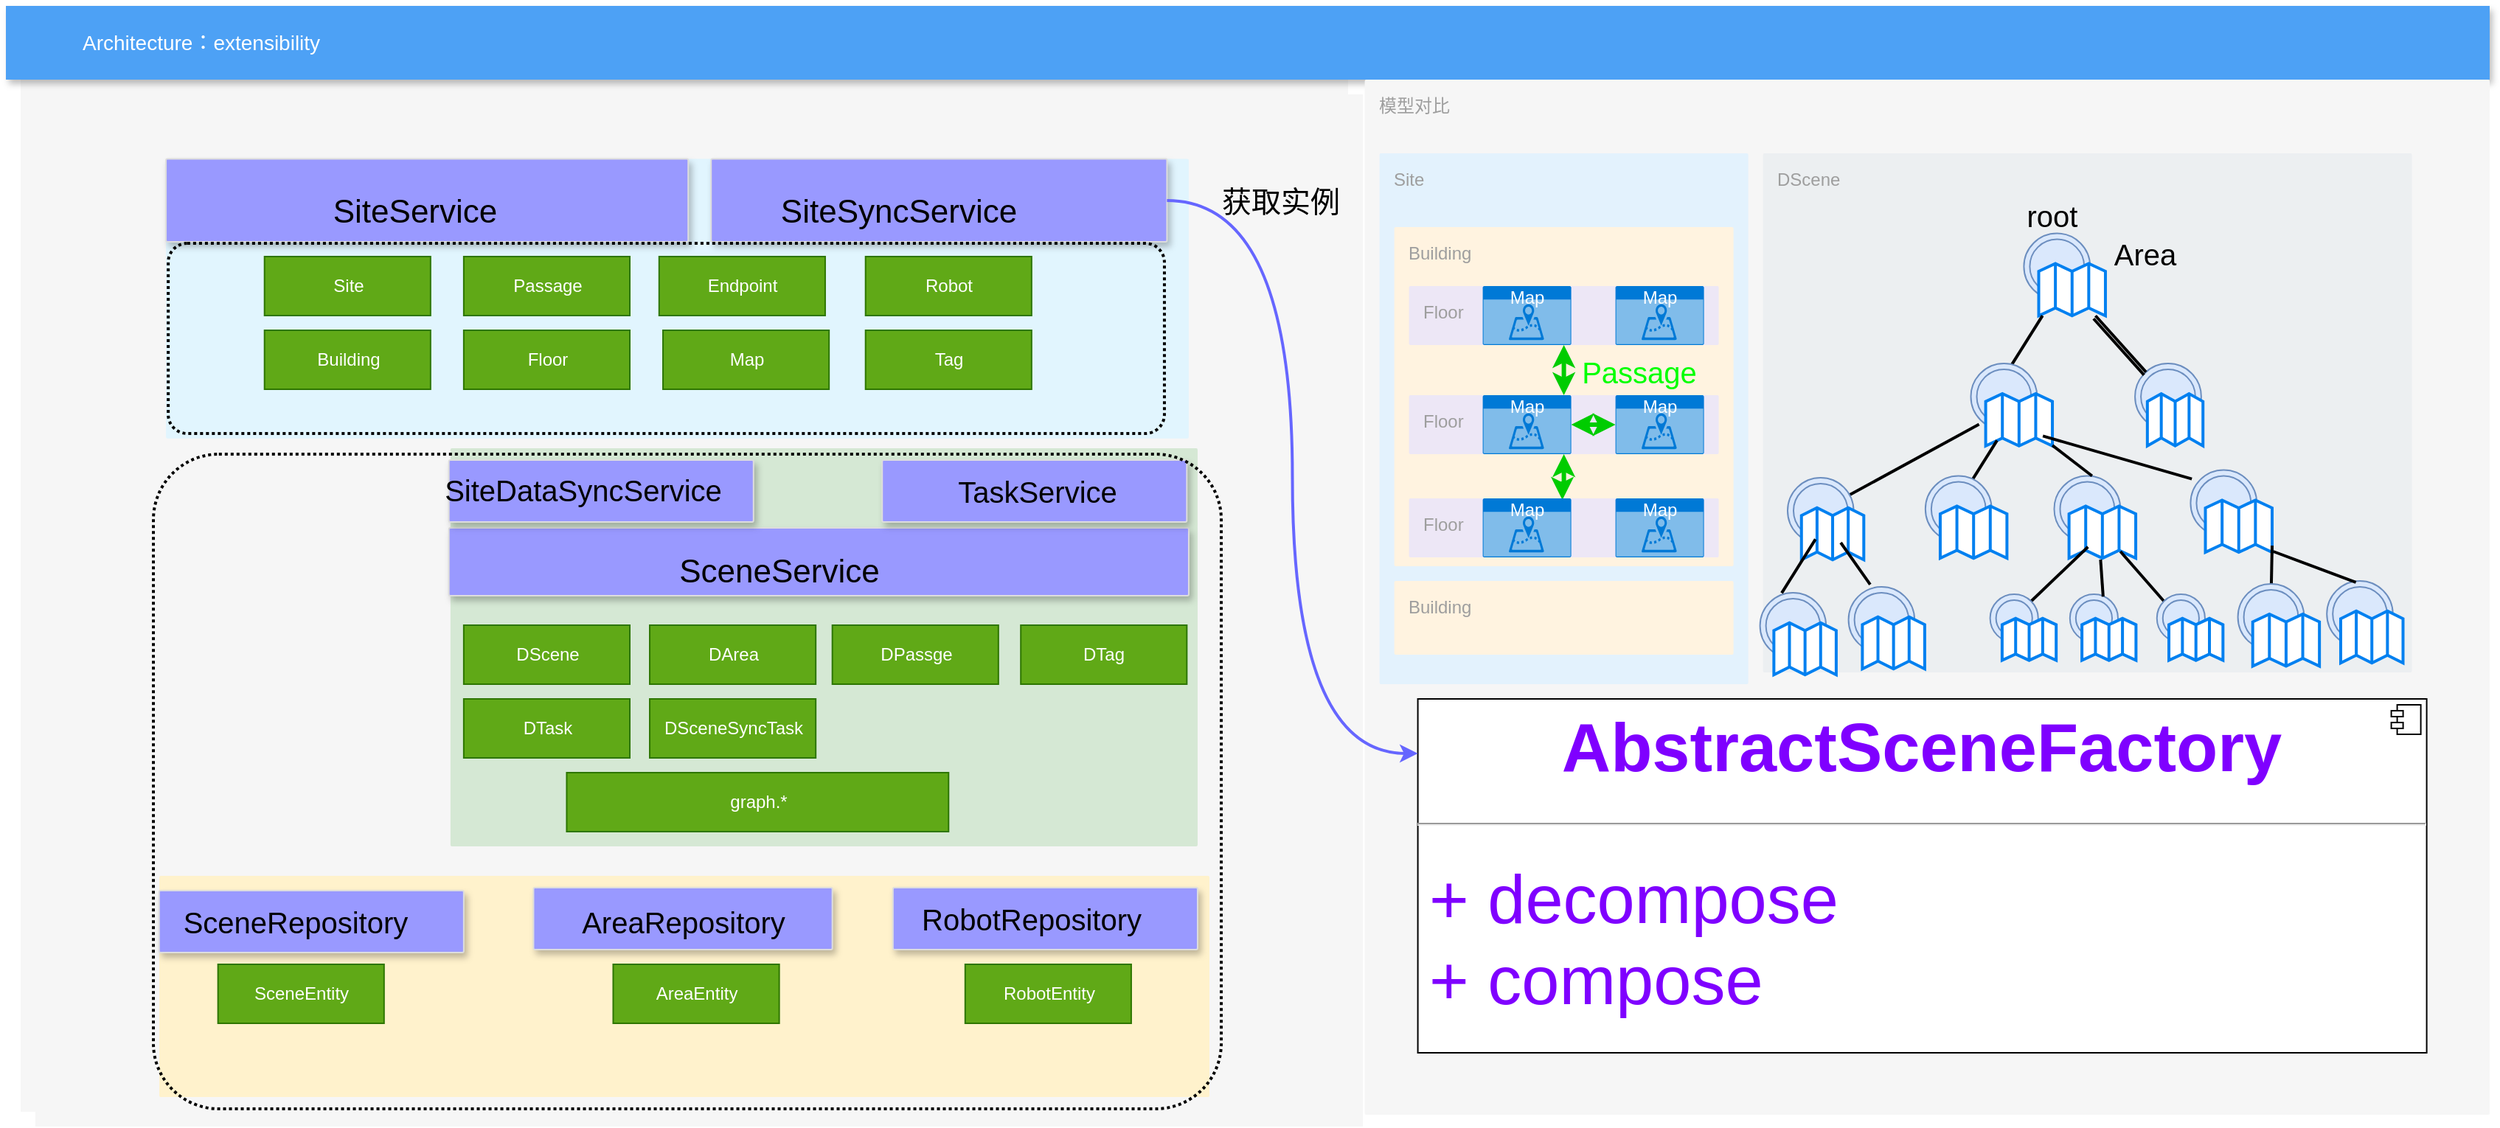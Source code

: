 <mxfile version="17.4.6" type="github">
  <diagram id="f106602c-feb2-e66a-4537-3a34d633f6aa" name="Page-1">
    <mxGraphModel dx="2060" dy="1194" grid="1" gridSize="4" guides="1" tooltips="1" connect="1" arrows="1" fold="1" page="1" pageScale="1" pageWidth="1169" pageHeight="827" background="none" math="0" shadow="0">
      <root>
        <mxCell id="0" />
        <mxCell id="1" parent="0" />
        <mxCell id="14" value="" style="fillColor=#F6F6F6;strokeColor=none;shadow=0;gradientColor=none;fontSize=14;align=left;spacing=10;fontColor=#717171;9E9E9E;verticalAlign=top;spacingTop=-4;fontStyle=0;spacingLeft=40;html=1;" parent="1" vertex="1">
          <mxGeometry x="150" y="90" width="900" height="700" as="geometry" />
        </mxCell>
        <mxCell id="580" value="" style="rounded=1;absoluteArcSize=1;arcSize=2;html=1;strokeColor=none;gradientColor=none;shadow=0;dashed=0;strokeColor=none;fontSize=12;fontColor=#9E9E9E;align=left;verticalAlign=top;spacing=10;spacingTop=-4;fillColor=#E1F5FE;" parent="14" vertex="1">
          <mxGeometry x="88.525" y="43.75" width="693.443" height="189.583" as="geometry" />
        </mxCell>
        <mxCell id="572" value="" style="strokeColor=#dddddd;fillColor=#9999FF;shadow=1;strokeWidth=1;rounded=1;absoluteArcSize=1;arcSize=2;fontSize=10;fontColor=#9E9E9E;align=center;html=1;" parent="14" vertex="1">
          <mxGeometry x="88.525" y="43.75" width="354.098" height="56.25" as="geometry" />
        </mxCell>
        <mxCell id="MLptsEWVuVLRwVdw8l3M-589" value="" style="rounded=1;absoluteArcSize=1;arcSize=2;html=1;strokeColor=#82b366;shadow=0;dashed=0;strokeColor=none;fontSize=12;align=left;verticalAlign=top;spacing=10;spacingTop=-4;fillColor=#d5e8d4;" vertex="1" parent="14">
          <mxGeometry x="281.426" y="240" width="506.567" height="270" as="geometry" />
        </mxCell>
        <mxCell id="MLptsEWVuVLRwVdw8l3M-590" value="" style="rounded=1;absoluteArcSize=1;arcSize=2;html=1;strokeColor=#d6b656;shadow=0;dashed=0;strokeColor=none;fontSize=12;align=left;verticalAlign=top;spacing=10;spacingTop=-4;fillColor=#fff2cc;" vertex="1" parent="14">
          <mxGeometry x="47.381" y="530" width="760.784" height="150" as="geometry" />
        </mxCell>
        <mxCell id="MLptsEWVuVLRwVdw8l3M-591" value="" style="strokeColor=#dddddd;fillColor=#9999FF;shadow=1;strokeWidth=1;rounded=1;absoluteArcSize=1;arcSize=2;fontSize=10;fontColor=#9E9E9E;align=center;html=1;" vertex="1" parent="14">
          <mxGeometry x="458.115" y="43.75" width="309.098" height="56.25" as="geometry" />
        </mxCell>
        <mxCell id="MLptsEWVuVLRwVdw8l3M-593" value="" style="strokeColor=#dddddd;fillColor=#9999FF;shadow=1;strokeWidth=1;rounded=1;absoluteArcSize=1;arcSize=2;fontSize=10;fontColor=#9E9E9E;align=center;html=1;" vertex="1" parent="14">
          <mxGeometry x="280.328" y="294" width="501.639" height="46" as="geometry" />
        </mxCell>
        <mxCell id="MLptsEWVuVLRwVdw8l3M-594" value="" style="strokeColor=#dddddd;fillColor=#9999FF;shadow=1;strokeWidth=1;rounded=1;absoluteArcSize=1;arcSize=2;fontSize=10;fontColor=#9E9E9E;align=center;html=1;" vertex="1" parent="14">
          <mxGeometry x="280.328" y="248" width="206.557" height="42" as="geometry" />
        </mxCell>
        <mxCell id="MLptsEWVuVLRwVdw8l3M-595" value="" style="rounded=1;arcSize=10;dashed=1;fillColor=none;gradientColor=none;dashPattern=1 1;strokeWidth=2;" vertex="1" parent="14">
          <mxGeometry x="90.056" y="101" width="675.422" height="129" as="geometry" />
        </mxCell>
        <mxCell id="MLptsEWVuVLRwVdw8l3M-596" value="Site" style="html=1;dashed=0;whitespace=wrap;fillColor=#60a917;fontColor=#ffffff;strokeColor=#2D7600;" vertex="1" parent="14">
          <mxGeometry x="155.347" y="110" width="112.57" height="40" as="geometry" />
        </mxCell>
        <mxCell id="MLptsEWVuVLRwVdw8l3M-597" value="Building" style="html=1;dashed=0;whitespace=wrap;fillColor=#60a917;fontColor=#ffffff;strokeColor=#2D7600;" vertex="1" parent="14">
          <mxGeometry x="155.347" y="160" width="112.57" height="40" as="geometry" />
        </mxCell>
        <mxCell id="MLptsEWVuVLRwVdw8l3M-598" value="" style="strokeColor=#dddddd;fillColor=#9999FF;shadow=1;strokeWidth=1;rounded=1;absoluteArcSize=1;arcSize=2;fontSize=10;fontColor=#9E9E9E;align=center;html=1;" vertex="1" parent="14">
          <mxGeometry x="83.87" y="540" width="206.557" height="42" as="geometry" />
        </mxCell>
        <mxCell id="MLptsEWVuVLRwVdw8l3M-599" value="Passage" style="html=1;dashed=0;whitespace=wrap;fillColor=#60a917;fontColor=#ffffff;strokeColor=#2D7600;" vertex="1" parent="14">
          <mxGeometry x="290.432" y="110" width="112.57" height="40" as="geometry" />
        </mxCell>
        <mxCell id="MLptsEWVuVLRwVdw8l3M-600" value="Floor" style="html=1;dashed=0;whitespace=wrap;fillColor=#60a917;fontColor=#ffffff;strokeColor=#2D7600;" vertex="1" parent="14">
          <mxGeometry x="290.432" y="160" width="112.57" height="40" as="geometry" />
        </mxCell>
        <mxCell id="MLptsEWVuVLRwVdw8l3M-601" value="Tag" style="html=1;dashed=0;whitespace=wrap;fillColor=#60a917;fontColor=#ffffff;strokeColor=#2D7600;" vertex="1" parent="14">
          <mxGeometry x="562.852" y="160" width="112.57" height="40" as="geometry" />
        </mxCell>
        <mxCell id="MLptsEWVuVLRwVdw8l3M-602" value="Endpoint" style="html=1;dashed=0;whitespace=wrap;fillColor=#60a917;fontColor=#ffffff;strokeColor=#2D7600;" vertex="1" parent="14">
          <mxGeometry x="422.893" y="110" width="112.57" height="40" as="geometry" />
        </mxCell>
        <mxCell id="MLptsEWVuVLRwVdw8l3M-603" value="Map" style="html=1;dashed=0;whitespace=wrap;fillColor=#60a917;fontColor=#ffffff;strokeColor=#2D7600;" vertex="1" parent="14">
          <mxGeometry x="425.516" y="160" width="112.57" height="40" as="geometry" />
        </mxCell>
        <mxCell id="MLptsEWVuVLRwVdw8l3M-604" value="DScene" style="html=1;dashed=0;whitespace=wrap;fillColor=#60a917;fontColor=#ffffff;strokeColor=#2D7600;" vertex="1" parent="14">
          <mxGeometry x="290.432" y="360" width="112.57" height="40" as="geometry" />
        </mxCell>
        <mxCell id="MLptsEWVuVLRwVdw8l3M-605" value="DArea" style="html=1;dashed=0;whitespace=wrap;fillColor=#60a917;fontColor=#ffffff;strokeColor=#2D7600;" vertex="1" parent="14">
          <mxGeometry x="416.51" y="360" width="112.57" height="40" as="geometry" />
        </mxCell>
        <mxCell id="MLptsEWVuVLRwVdw8l3M-606" value="DTag" style="html=1;dashed=0;whitespace=wrap;fillColor=#60a917;fontColor=#ffffff;strokeColor=#2D7600;" vertex="1" parent="14">
          <mxGeometry x="668.105" y="360" width="112.57" height="40" as="geometry" />
        </mxCell>
        <mxCell id="MLptsEWVuVLRwVdw8l3M-607" value="&lt;span style=&quot;font-size: 22px&quot;&gt;SiteService&lt;/span&gt;" style="text;html=1;resizable=0;autosize=1;align=center;verticalAlign=middle;points=[];fillColor=none;strokeColor=none;rounded=0;" vertex="1" parent="14">
          <mxGeometry x="192.405" y="70" width="130" height="20" as="geometry" />
        </mxCell>
        <mxCell id="MLptsEWVuVLRwVdw8l3M-608" value="SiteSyncService" style="text;html=1;resizable=0;autosize=1;align=center;verticalAlign=middle;points=[];fillColor=none;strokeColor=none;rounded=0;fontSize=22;" vertex="1" parent="14">
          <mxGeometry x="495.31" y="65" width="180" height="30" as="geometry" />
        </mxCell>
        <mxCell id="MLptsEWVuVLRwVdw8l3M-609" value="SceneService" style="text;html=1;resizable=0;autosize=1;align=center;verticalAlign=middle;points=[];fillColor=none;strokeColor=none;rounded=0;fontSize=22;" vertex="1" parent="14">
          <mxGeometry x="428.522" y="309" width="150" height="30" as="geometry" />
        </mxCell>
        <mxCell id="MLptsEWVuVLRwVdw8l3M-610" value="&lt;font style=&quot;font-size: 20px&quot;&gt;SiteDataSyncService&lt;/font&gt;" style="text;html=1;resizable=0;autosize=1;align=center;verticalAlign=middle;points=[];fillColor=none;strokeColor=none;rounded=0;fontSize=22;" vertex="1" parent="14">
          <mxGeometry x="271.036" y="254" width="200" height="30" as="geometry" />
        </mxCell>
        <mxCell id="MLptsEWVuVLRwVdw8l3M-611" value="" style="strokeColor=#dddddd;fillColor=#9999FF;shadow=1;strokeWidth=1;rounded=1;absoluteArcSize=1;arcSize=2;fontSize=10;fontColor=#9E9E9E;align=center;html=1;" vertex="1" parent="14">
          <mxGeometry x="574.114" y="248" width="206.557" height="42" as="geometry" />
        </mxCell>
        <mxCell id="MLptsEWVuVLRwVdw8l3M-612" value="TaskService" style="text;html=1;resizable=0;autosize=1;align=center;verticalAlign=middle;points=[];fillColor=none;strokeColor=none;rounded=0;fontSize=20;" vertex="1" parent="14">
          <mxGeometry x="619.137" y="254" width="120" height="30" as="geometry" />
        </mxCell>
        <mxCell id="MLptsEWVuVLRwVdw8l3M-613" value="Robot" style="html=1;dashed=0;whitespace=wrap;fillColor=#60a917;fontColor=#ffffff;strokeColor=#2D7600;" vertex="1" parent="14">
          <mxGeometry x="562.852" y="110" width="112.57" height="40" as="geometry" />
        </mxCell>
        <mxCell id="MLptsEWVuVLRwVdw8l3M-614" value="DPassge" style="html=1;dashed=0;whitespace=wrap;fillColor=#60a917;fontColor=#ffffff;strokeColor=#2D7600;" vertex="1" parent="14">
          <mxGeometry x="540.338" y="360" width="112.57" height="40" as="geometry" />
        </mxCell>
        <mxCell id="MLptsEWVuVLRwVdw8l3M-615" value="DTask" style="html=1;dashed=0;whitespace=wrap;fillColor=#60a917;fontColor=#ffffff;strokeColor=#2D7600;" vertex="1" parent="14">
          <mxGeometry x="290.432" y="410" width="112.57" height="40" as="geometry" />
        </mxCell>
        <mxCell id="MLptsEWVuVLRwVdw8l3M-616" value="DSceneSyncTask" style="html=1;dashed=0;whitespace=wrap;fillColor=#60a917;fontColor=#ffffff;strokeColor=#2D7600;" vertex="1" parent="14">
          <mxGeometry x="416.51" y="410" width="112.57" height="40" as="geometry" />
        </mxCell>
        <mxCell id="MLptsEWVuVLRwVdw8l3M-617" value="graph.*" style="html=1;dashed=0;whitespace=wrap;fillColor=#60a917;fontColor=#ffffff;strokeColor=#2D7600;" vertex="1" parent="14">
          <mxGeometry x="360.225" y="460" width="258.912" height="40" as="geometry" />
        </mxCell>
        <mxCell id="MLptsEWVuVLRwVdw8l3M-619" value="SceneRepository" style="text;html=1;resizable=0;autosize=1;align=center;verticalAlign=middle;points=[];fillColor=none;strokeColor=none;rounded=0;fontSize=20;" vertex="1" parent="14">
          <mxGeometry x="91.463" y="546" width="170" height="30" as="geometry" />
        </mxCell>
        <mxCell id="MLptsEWVuVLRwVdw8l3M-620" value="SceneEntity" style="html=1;dashed=0;whitespace=wrap;fillColor=#60a917;fontColor=#ffffff;strokeColor=#2D7600;" vertex="1" parent="14">
          <mxGeometry x="123.827" y="590" width="112.57" height="40" as="geometry" />
        </mxCell>
        <mxCell id="MLptsEWVuVLRwVdw8l3M-621" value="" style="strokeColor=#dddddd;fillColor=#9999FF;shadow=1;strokeWidth=1;rounded=1;absoluteArcSize=1;arcSize=2;fontSize=10;fontColor=#9E9E9E;align=center;html=1;" vertex="1" parent="14">
          <mxGeometry x="337.711" y="538" width="202.627" height="42" as="geometry" />
        </mxCell>
        <mxCell id="MLptsEWVuVLRwVdw8l3M-622" value="AreaRepository" style="text;html=1;resizable=0;autosize=1;align=center;verticalAlign=middle;points=[];fillColor=none;strokeColor=none;rounded=0;fontSize=20;" vertex="1" parent="14">
          <mxGeometry x="363.602" y="546" width="150" height="30" as="geometry" />
        </mxCell>
        <mxCell id="MLptsEWVuVLRwVdw8l3M-623" value="AreaEntity" style="html=1;dashed=0;whitespace=wrap;fillColor=#60a917;fontColor=#ffffff;strokeColor=#2D7600;" vertex="1" parent="14">
          <mxGeometry x="391.745" y="590" width="112.57" height="40" as="geometry" />
        </mxCell>
        <mxCell id="MLptsEWVuVLRwVdw8l3M-624" value="" style="strokeColor=#dddddd;fillColor=#9999FF;shadow=1;strokeWidth=1;rounded=1;absoluteArcSize=1;arcSize=2;fontSize=10;fontColor=#9E9E9E;align=center;html=1;" vertex="1" parent="14">
          <mxGeometry x="581.431" y="538" width="206.557" height="42" as="geometry" />
        </mxCell>
        <mxCell id="MLptsEWVuVLRwVdw8l3M-625" value="RobotRepository" style="text;html=1;resizable=0;autosize=1;align=center;verticalAlign=middle;points=[];fillColor=none;strokeColor=none;rounded=0;fontSize=20;" vertex="1" parent="14">
          <mxGeometry x="594.653" y="544" width="160" height="30" as="geometry" />
        </mxCell>
        <mxCell id="MLptsEWVuVLRwVdw8l3M-626" value="RobotEntity" style="html=1;dashed=0;whitespace=wrap;fillColor=#60a917;fontColor=#ffffff;strokeColor=#2D7600;" vertex="1" parent="14">
          <mxGeometry x="630.394" y="590" width="112.57" height="40" as="geometry" />
        </mxCell>
        <mxCell id="2" value="Architecture：extensibility" style="fillColor=#4DA1F5;strokeColor=none;shadow=1;gradientColor=none;fontSize=14;align=left;spacingLeft=50;fontColor=#ffffff;html=1;" parent="1" vertex="1">
          <mxGeometry x="140" y="40" width="1684" height="50" as="geometry" />
        </mxCell>
        <mxCell id="MLptsEWVuVLRwVdw8l3M-627" value="" style="fillColor=#F6F6F6;strokeColor=none;shadow=0;gradientColor=none;fontSize=14;align=left;spacing=10;fontColor=#717171;9E9E9E;verticalAlign=top;spacingTop=-4;fontStyle=0;spacingLeft=40;html=1;" vertex="1" parent="1">
          <mxGeometry x="160" y="100" width="900" height="700" as="geometry" />
        </mxCell>
        <mxCell id="MLptsEWVuVLRwVdw8l3M-628" value="" style="rounded=1;absoluteArcSize=1;arcSize=2;html=1;strokeColor=none;gradientColor=none;shadow=0;dashed=0;strokeColor=none;fontSize=12;fontColor=#9E9E9E;align=left;verticalAlign=top;spacing=10;spacingTop=-4;fillColor=#E1F5FE;" vertex="1" parent="MLptsEWVuVLRwVdw8l3M-627">
          <mxGeometry x="88.525" y="43.75" width="693.443" height="189.583" as="geometry" />
        </mxCell>
        <mxCell id="MLptsEWVuVLRwVdw8l3M-629" value="" style="strokeColor=#dddddd;fillColor=#9999FF;shadow=1;strokeWidth=1;rounded=1;absoluteArcSize=1;arcSize=2;fontSize=10;fontColor=#9E9E9E;align=center;html=1;" vertex="1" parent="MLptsEWVuVLRwVdw8l3M-627">
          <mxGeometry x="88.525" y="43.75" width="354.098" height="56.25" as="geometry" />
        </mxCell>
        <mxCell id="MLptsEWVuVLRwVdw8l3M-630" value="" style="rounded=1;absoluteArcSize=1;arcSize=2;html=1;strokeColor=#82b366;shadow=0;dashed=0;strokeColor=none;fontSize=12;align=left;verticalAlign=top;spacing=10;spacingTop=-4;fillColor=#d5e8d4;" vertex="1" parent="MLptsEWVuVLRwVdw8l3M-627">
          <mxGeometry x="281.426" y="240" width="506.567" height="270" as="geometry" />
        </mxCell>
        <mxCell id="MLptsEWVuVLRwVdw8l3M-631" value="" style="rounded=1;absoluteArcSize=1;arcSize=2;html=1;strokeColor=#d6b656;shadow=0;dashed=0;strokeColor=none;fontSize=12;align=left;verticalAlign=top;spacing=10;spacingTop=-4;fillColor=#fff2cc;" vertex="1" parent="MLptsEWVuVLRwVdw8l3M-627">
          <mxGeometry x="84" y="530" width="712" height="150" as="geometry" />
        </mxCell>
        <mxCell id="MLptsEWVuVLRwVdw8l3M-632" value="" style="strokeColor=#dddddd;fillColor=#9999FF;shadow=1;strokeWidth=1;rounded=1;absoluteArcSize=1;arcSize=2;fontSize=10;fontColor=#9E9E9E;align=center;html=1;" vertex="1" parent="MLptsEWVuVLRwVdw8l3M-627">
          <mxGeometry x="458.115" y="43.75" width="309.098" height="56.25" as="geometry" />
        </mxCell>
        <mxCell id="MLptsEWVuVLRwVdw8l3M-633" value="" style="strokeColor=#dddddd;fillColor=#9999FF;shadow=1;strokeWidth=1;rounded=1;absoluteArcSize=1;arcSize=2;fontSize=10;fontColor=#9E9E9E;align=center;html=1;" vertex="1" parent="MLptsEWVuVLRwVdw8l3M-627">
          <mxGeometry x="280.328" y="294" width="501.639" height="46" as="geometry" />
        </mxCell>
        <mxCell id="MLptsEWVuVLRwVdw8l3M-634" value="" style="strokeColor=#dddddd;fillColor=#9999FF;shadow=1;strokeWidth=1;rounded=1;absoluteArcSize=1;arcSize=2;fontSize=10;fontColor=#9E9E9E;align=center;html=1;" vertex="1" parent="MLptsEWVuVLRwVdw8l3M-627">
          <mxGeometry x="280.328" y="248" width="206.557" height="42" as="geometry" />
        </mxCell>
        <mxCell id="MLptsEWVuVLRwVdw8l3M-635" value="" style="rounded=1;arcSize=10;dashed=1;fillColor=none;gradientColor=none;dashPattern=1 1;strokeWidth=2;" vertex="1" parent="MLptsEWVuVLRwVdw8l3M-627">
          <mxGeometry x="90.056" y="101" width="675.422" height="129" as="geometry" />
        </mxCell>
        <mxCell id="MLptsEWVuVLRwVdw8l3M-636" value="Site" style="html=1;dashed=0;whitespace=wrap;fillColor=#60a917;fontColor=#ffffff;strokeColor=#2D7600;" vertex="1" parent="MLptsEWVuVLRwVdw8l3M-627">
          <mxGeometry x="155.347" y="110" width="112.57" height="40" as="geometry" />
        </mxCell>
        <mxCell id="MLptsEWVuVLRwVdw8l3M-637" value="Building" style="html=1;dashed=0;whitespace=wrap;fillColor=#60a917;fontColor=#ffffff;strokeColor=#2D7600;" vertex="1" parent="MLptsEWVuVLRwVdw8l3M-627">
          <mxGeometry x="155.347" y="160" width="112.57" height="40" as="geometry" />
        </mxCell>
        <mxCell id="MLptsEWVuVLRwVdw8l3M-638" value="" style="strokeColor=#dddddd;fillColor=#9999FF;shadow=1;strokeWidth=1;rounded=1;absoluteArcSize=1;arcSize=2;fontSize=10;fontColor=#9E9E9E;align=center;html=1;" vertex="1" parent="MLptsEWVuVLRwVdw8l3M-627">
          <mxGeometry x="83.87" y="540" width="206.557" height="42" as="geometry" />
        </mxCell>
        <mxCell id="MLptsEWVuVLRwVdw8l3M-639" value="Passage" style="html=1;dashed=0;whitespace=wrap;fillColor=#60a917;fontColor=#ffffff;strokeColor=#2D7600;" vertex="1" parent="MLptsEWVuVLRwVdw8l3M-627">
          <mxGeometry x="290.432" y="110" width="112.57" height="40" as="geometry" />
        </mxCell>
        <mxCell id="MLptsEWVuVLRwVdw8l3M-640" value="Floor" style="html=1;dashed=0;whitespace=wrap;fillColor=#60a917;fontColor=#ffffff;strokeColor=#2D7600;" vertex="1" parent="MLptsEWVuVLRwVdw8l3M-627">
          <mxGeometry x="290.432" y="160" width="112.57" height="40" as="geometry" />
        </mxCell>
        <mxCell id="MLptsEWVuVLRwVdw8l3M-641" value="Tag" style="html=1;dashed=0;whitespace=wrap;fillColor=#60a917;fontColor=#ffffff;strokeColor=#2D7600;" vertex="1" parent="MLptsEWVuVLRwVdw8l3M-627">
          <mxGeometry x="562.852" y="160" width="112.57" height="40" as="geometry" />
        </mxCell>
        <mxCell id="MLptsEWVuVLRwVdw8l3M-642" value="Endpoint" style="html=1;dashed=0;whitespace=wrap;fillColor=#60a917;fontColor=#ffffff;strokeColor=#2D7600;" vertex="1" parent="MLptsEWVuVLRwVdw8l3M-627">
          <mxGeometry x="422.893" y="110" width="112.57" height="40" as="geometry" />
        </mxCell>
        <mxCell id="MLptsEWVuVLRwVdw8l3M-643" value="Map" style="html=1;dashed=0;whitespace=wrap;fillColor=#60a917;fontColor=#ffffff;strokeColor=#2D7600;" vertex="1" parent="MLptsEWVuVLRwVdw8l3M-627">
          <mxGeometry x="425.516" y="160" width="112.57" height="40" as="geometry" />
        </mxCell>
        <mxCell id="MLptsEWVuVLRwVdw8l3M-644" value="DScene" style="html=1;dashed=0;whitespace=wrap;fillColor=#60a917;fontColor=#ffffff;strokeColor=#2D7600;" vertex="1" parent="MLptsEWVuVLRwVdw8l3M-627">
          <mxGeometry x="290.432" y="360" width="112.57" height="40" as="geometry" />
        </mxCell>
        <mxCell id="MLptsEWVuVLRwVdw8l3M-645" value="DArea" style="html=1;dashed=0;whitespace=wrap;fillColor=#60a917;fontColor=#ffffff;strokeColor=#2D7600;" vertex="1" parent="MLptsEWVuVLRwVdw8l3M-627">
          <mxGeometry x="416.51" y="360" width="112.57" height="40" as="geometry" />
        </mxCell>
        <mxCell id="MLptsEWVuVLRwVdw8l3M-646" value="DTag" style="html=1;dashed=0;whitespace=wrap;fillColor=#60a917;fontColor=#ffffff;strokeColor=#2D7600;" vertex="1" parent="MLptsEWVuVLRwVdw8l3M-627">
          <mxGeometry x="668.105" y="360" width="112.57" height="40" as="geometry" />
        </mxCell>
        <mxCell id="MLptsEWVuVLRwVdw8l3M-647" value="&lt;span style=&quot;font-size: 22px&quot;&gt;SiteService&lt;/span&gt;" style="text;html=1;resizable=0;autosize=1;align=center;verticalAlign=middle;points=[];fillColor=none;strokeColor=none;rounded=0;" vertex="1" parent="MLptsEWVuVLRwVdw8l3M-627">
          <mxGeometry x="192.405" y="70" width="130" height="20" as="geometry" />
        </mxCell>
        <mxCell id="MLptsEWVuVLRwVdw8l3M-648" value="SiteSyncService" style="text;html=1;resizable=0;autosize=1;align=center;verticalAlign=middle;points=[];fillColor=none;strokeColor=none;rounded=0;fontSize=22;" vertex="1" parent="MLptsEWVuVLRwVdw8l3M-627">
          <mxGeometry x="495.31" y="65" width="180" height="30" as="geometry" />
        </mxCell>
        <mxCell id="MLptsEWVuVLRwVdw8l3M-649" value="SceneService" style="text;html=1;resizable=0;autosize=1;align=center;verticalAlign=middle;points=[];fillColor=none;strokeColor=none;rounded=0;fontSize=22;" vertex="1" parent="MLptsEWVuVLRwVdw8l3M-627">
          <mxGeometry x="428.522" y="309" width="150" height="30" as="geometry" />
        </mxCell>
        <mxCell id="MLptsEWVuVLRwVdw8l3M-650" value="&lt;font style=&quot;font-size: 20px&quot;&gt;SiteDataSyncService&lt;/font&gt;" style="text;html=1;resizable=0;autosize=1;align=center;verticalAlign=middle;points=[];fillColor=none;strokeColor=none;rounded=0;fontSize=22;" vertex="1" parent="MLptsEWVuVLRwVdw8l3M-627">
          <mxGeometry x="271.036" y="254" width="200" height="30" as="geometry" />
        </mxCell>
        <mxCell id="MLptsEWVuVLRwVdw8l3M-651" value="" style="strokeColor=#dddddd;fillColor=#9999FF;shadow=1;strokeWidth=1;rounded=1;absoluteArcSize=1;arcSize=2;fontSize=10;fontColor=#9E9E9E;align=center;html=1;" vertex="1" parent="MLptsEWVuVLRwVdw8l3M-627">
          <mxGeometry x="574.114" y="248" width="206.557" height="42" as="geometry" />
        </mxCell>
        <mxCell id="MLptsEWVuVLRwVdw8l3M-652" value="TaskService" style="text;html=1;resizable=0;autosize=1;align=center;verticalAlign=middle;points=[];fillColor=none;strokeColor=none;rounded=0;fontSize=20;" vertex="1" parent="MLptsEWVuVLRwVdw8l3M-627">
          <mxGeometry x="619.137" y="254" width="120" height="30" as="geometry" />
        </mxCell>
        <mxCell id="MLptsEWVuVLRwVdw8l3M-653" value="Robot" style="html=1;dashed=0;whitespace=wrap;fillColor=#60a917;fontColor=#ffffff;strokeColor=#2D7600;" vertex="1" parent="MLptsEWVuVLRwVdw8l3M-627">
          <mxGeometry x="562.852" y="110" width="112.57" height="40" as="geometry" />
        </mxCell>
        <mxCell id="MLptsEWVuVLRwVdw8l3M-654" value="DPassge" style="html=1;dashed=0;whitespace=wrap;fillColor=#60a917;fontColor=#ffffff;strokeColor=#2D7600;" vertex="1" parent="MLptsEWVuVLRwVdw8l3M-627">
          <mxGeometry x="540.338" y="360" width="112.57" height="40" as="geometry" />
        </mxCell>
        <mxCell id="MLptsEWVuVLRwVdw8l3M-655" value="DTask" style="html=1;dashed=0;whitespace=wrap;fillColor=#60a917;fontColor=#ffffff;strokeColor=#2D7600;" vertex="1" parent="MLptsEWVuVLRwVdw8l3M-627">
          <mxGeometry x="290.432" y="410" width="112.57" height="40" as="geometry" />
        </mxCell>
        <mxCell id="MLptsEWVuVLRwVdw8l3M-656" value="DSceneSyncTask" style="html=1;dashed=0;whitespace=wrap;fillColor=#60a917;fontColor=#ffffff;strokeColor=#2D7600;" vertex="1" parent="MLptsEWVuVLRwVdw8l3M-627">
          <mxGeometry x="416.51" y="410" width="112.57" height="40" as="geometry" />
        </mxCell>
        <mxCell id="MLptsEWVuVLRwVdw8l3M-657" value="graph.*" style="html=1;dashed=0;whitespace=wrap;fillColor=#60a917;fontColor=#ffffff;strokeColor=#2D7600;" vertex="1" parent="MLptsEWVuVLRwVdw8l3M-627">
          <mxGeometry x="360.225" y="460" width="258.912" height="40" as="geometry" />
        </mxCell>
        <mxCell id="MLptsEWVuVLRwVdw8l3M-658" value="SceneRepository" style="text;html=1;resizable=0;autosize=1;align=center;verticalAlign=middle;points=[];fillColor=none;strokeColor=none;rounded=0;fontSize=20;" vertex="1" parent="MLptsEWVuVLRwVdw8l3M-627">
          <mxGeometry x="91.463" y="546" width="170" height="30" as="geometry" />
        </mxCell>
        <mxCell id="MLptsEWVuVLRwVdw8l3M-659" value="SceneEntity" style="html=1;dashed=0;whitespace=wrap;fillColor=#60a917;fontColor=#ffffff;strokeColor=#2D7600;" vertex="1" parent="MLptsEWVuVLRwVdw8l3M-627">
          <mxGeometry x="123.827" y="590" width="112.57" height="40" as="geometry" />
        </mxCell>
        <mxCell id="MLptsEWVuVLRwVdw8l3M-660" value="" style="strokeColor=#dddddd;fillColor=#9999FF;shadow=1;strokeWidth=1;rounded=1;absoluteArcSize=1;arcSize=2;fontSize=10;fontColor=#9E9E9E;align=center;html=1;" vertex="1" parent="MLptsEWVuVLRwVdw8l3M-627">
          <mxGeometry x="337.711" y="538" width="202.627" height="42" as="geometry" />
        </mxCell>
        <mxCell id="MLptsEWVuVLRwVdw8l3M-661" value="AreaRepository" style="text;html=1;resizable=0;autosize=1;align=center;verticalAlign=middle;points=[];fillColor=none;strokeColor=none;rounded=0;fontSize=20;" vertex="1" parent="MLptsEWVuVLRwVdw8l3M-627">
          <mxGeometry x="363.602" y="546" width="150" height="30" as="geometry" />
        </mxCell>
        <mxCell id="MLptsEWVuVLRwVdw8l3M-662" value="AreaEntity" style="html=1;dashed=0;whitespace=wrap;fillColor=#60a917;fontColor=#ffffff;strokeColor=#2D7600;" vertex="1" parent="MLptsEWVuVLRwVdw8l3M-627">
          <mxGeometry x="391.745" y="590" width="112.57" height="40" as="geometry" />
        </mxCell>
        <mxCell id="MLptsEWVuVLRwVdw8l3M-663" value="" style="strokeColor=#dddddd;fillColor=#9999FF;shadow=1;strokeWidth=1;rounded=1;absoluteArcSize=1;arcSize=2;fontSize=10;fontColor=#9E9E9E;align=center;html=1;" vertex="1" parent="MLptsEWVuVLRwVdw8l3M-627">
          <mxGeometry x="581.431" y="538" width="206.557" height="42" as="geometry" />
        </mxCell>
        <mxCell id="MLptsEWVuVLRwVdw8l3M-664" value="RobotRepository" style="text;html=1;resizable=0;autosize=1;align=center;verticalAlign=middle;points=[];fillColor=none;strokeColor=none;rounded=0;fontSize=20;" vertex="1" parent="MLptsEWVuVLRwVdw8l3M-627">
          <mxGeometry x="594.653" y="544" width="160" height="30" as="geometry" />
        </mxCell>
        <mxCell id="MLptsEWVuVLRwVdw8l3M-665" value="RobotEntity" style="html=1;dashed=0;whitespace=wrap;fillColor=#60a917;fontColor=#ffffff;strokeColor=#2D7600;" vertex="1" parent="MLptsEWVuVLRwVdw8l3M-627">
          <mxGeometry x="630.394" y="590" width="112.57" height="40" as="geometry" />
        </mxCell>
        <mxCell id="MLptsEWVuVLRwVdw8l3M-724" value="" style="rounded=1;arcSize=10;dashed=1;fillColor=none;gradientColor=none;dashPattern=1 1;strokeWidth=2;" vertex="1" parent="MLptsEWVuVLRwVdw8l3M-627">
          <mxGeometry x="80" y="244" width="724" height="444" as="geometry" />
        </mxCell>
        <mxCell id="MLptsEWVuVLRwVdw8l3M-795" value="获取实例" style="text;html=1;resizable=0;autosize=1;align=center;verticalAlign=middle;points=[];fillColor=none;strokeColor=none;rounded=0;fontSize=20;fontColor=#000000;" vertex="1" parent="MLptsEWVuVLRwVdw8l3M-627">
          <mxGeometry x="796" y="56" width="96" height="32" as="geometry" />
        </mxCell>
        <mxCell id="MLptsEWVuVLRwVdw8l3M-666" value="模型对比" style="sketch=0;points=[[0,0,0],[0.25,0,0],[0.5,0,0],[0.75,0,0],[1,0,0],[1,0.25,0],[1,0.5,0],[1,0.75,0],[1,1,0],[0.75,1,0],[0.5,1,0],[0.25,1,0],[0,1,0],[0,0.75,0],[0,0.5,0],[0,0.25,0]];rounded=1;absoluteArcSize=1;arcSize=2;html=1;strokeColor=none;gradientColor=none;shadow=0;dashed=0;fontSize=12;fontColor=#9E9E9E;align=left;verticalAlign=top;spacing=10;spacingTop=-4;fillColor=#F6F6F6;" vertex="1" parent="1">
          <mxGeometry x="1061.3" y="90" width="762.7" height="702" as="geometry" />
        </mxCell>
        <mxCell id="MLptsEWVuVLRwVdw8l3M-667" value="Site" style="sketch=0;points=[[0,0,0],[0.25,0,0],[0.5,0,0],[0.75,0,0],[1,0,0],[1,0.25,0],[1,0.5,0],[1,0.75,0],[1,1,0],[0.75,1,0],[0.5,1,0],[0.25,1,0],[0,1,0],[0,0.75,0],[0,0.5,0],[0,0.25,0]];rounded=1;absoluteArcSize=1;arcSize=2;html=1;strokeColor=none;gradientColor=none;shadow=0;dashed=0;fontSize=12;fontColor=#9E9E9E;align=left;verticalAlign=top;spacing=10;spacingTop=-4;fillColor=#E3F2FD;" vertex="1" parent="MLptsEWVuVLRwVdw8l3M-666">
          <mxGeometry width="250" height="360" relative="1" as="geometry">
            <mxPoint x="10" y="50" as="offset" />
          </mxGeometry>
        </mxCell>
        <mxCell id="MLptsEWVuVLRwVdw8l3M-668" value="Building" style="sketch=0;points=[[0,0,0],[0.25,0,0],[0.5,0,0],[0.75,0,0],[1,0,0],[1,0.25,0],[1,0.5,0],[1,0.75,0],[1,1,0],[0.75,1,0],[0.5,1,0],[0.25,1,0],[0,1,0],[0,0.75,0],[0,0.5,0],[0,0.25,0]];rounded=1;absoluteArcSize=1;arcSize=2;html=1;strokeColor=none;gradientColor=none;shadow=0;dashed=0;fontSize=12;fontColor=#9E9E9E;align=left;verticalAlign=top;spacing=10;spacingTop=-4;fillColor=#FFF3E0;" vertex="1" parent="MLptsEWVuVLRwVdw8l3M-667">
          <mxGeometry width="230" height="230" relative="1" as="geometry">
            <mxPoint x="10" y="50" as="offset" />
          </mxGeometry>
        </mxCell>
        <mxCell id="MLptsEWVuVLRwVdw8l3M-687" value="" style="group" vertex="1" connectable="0" parent="MLptsEWVuVLRwVdw8l3M-668">
          <mxGeometry x="10" y="40" width="210" height="40" as="geometry" />
        </mxCell>
        <mxCell id="MLptsEWVuVLRwVdw8l3M-696" style="edgeStyle=orthogonalEdgeStyle;rounded=0;orthogonalLoop=1;jettySize=auto;html=1;fontSize=20;startArrow=classic;startFill=1;strokeColor=#00CC00;strokeWidth=3;" edge="1" parent="MLptsEWVuVLRwVdw8l3M-687" source="MLptsEWVuVLRwVdw8l3M-669" target="MLptsEWVuVLRwVdw8l3M-689">
          <mxGeometry relative="1" as="geometry" />
        </mxCell>
        <mxCell id="MLptsEWVuVLRwVdw8l3M-669" value="Floor" style="sketch=0;points=[[0,0,0],[0.25,0,0],[0.5,0,0],[0.75,0,0],[1,0,0],[1,0.25,0],[1,0.5,0],[1,0.75,0],[1,1,0],[0.75,1,0],[0.5,1,0],[0.25,1,0],[0,1,0],[0,0.75,0],[0,0.5,0],[0,0.25,0]];rounded=1;absoluteArcSize=1;arcSize=2;html=1;strokeColor=none;gradientColor=none;shadow=0;dashed=0;fontSize=12;fontColor=#9E9E9E;align=left;verticalAlign=top;spacing=10;spacingTop=-4;fillColor=#EDE7F6;" vertex="1" parent="MLptsEWVuVLRwVdw8l3M-687">
          <mxGeometry width="210" height="40" relative="1" as="geometry">
            <mxPoint as="offset" />
          </mxGeometry>
        </mxCell>
        <mxCell id="MLptsEWVuVLRwVdw8l3M-685" value="Map" style="html=1;strokeColor=none;fillColor=#0079D6;labelPosition=center;verticalLabelPosition=middle;verticalAlign=top;align=center;fontSize=12;outlineConnect=0;spacingTop=-6;fontColor=#FFFFFF;sketch=0;shape=mxgraph.sitemap.map;" vertex="1" parent="MLptsEWVuVLRwVdw8l3M-687">
          <mxGeometry x="50" width="60" height="40" as="geometry" />
        </mxCell>
        <mxCell id="MLptsEWVuVLRwVdw8l3M-686" value="Map" style="html=1;strokeColor=none;fillColor=#0079D6;labelPosition=center;verticalLabelPosition=middle;verticalAlign=top;align=center;fontSize=12;outlineConnect=0;spacingTop=-6;fontColor=#FFFFFF;sketch=0;shape=mxgraph.sitemap.map;" vertex="1" parent="MLptsEWVuVLRwVdw8l3M-687">
          <mxGeometry x="140" width="60" height="40" as="geometry" />
        </mxCell>
        <mxCell id="MLptsEWVuVLRwVdw8l3M-688" value="" style="group" vertex="1" connectable="0" parent="MLptsEWVuVLRwVdw8l3M-668">
          <mxGeometry x="10" y="114" width="210" height="40" as="geometry" />
        </mxCell>
        <mxCell id="MLptsEWVuVLRwVdw8l3M-689" value="Floor" style="sketch=0;points=[[0,0,0],[0.25,0,0],[0.5,0,0],[0.75,0,0],[1,0,0],[1,0.25,0],[1,0.5,0],[1,0.75,0],[1,1,0],[0.75,1,0],[0.5,1,0],[0.25,1,0],[0,1,0],[0,0.75,0],[0,0.5,0],[0,0.25,0]];rounded=1;absoluteArcSize=1;arcSize=2;html=1;strokeColor=none;gradientColor=none;shadow=0;dashed=0;fontSize=12;fontColor=#9E9E9E;align=left;verticalAlign=top;spacing=10;spacingTop=-4;fillColor=#EDE7F6;" vertex="1" parent="MLptsEWVuVLRwVdw8l3M-688">
          <mxGeometry width="210" height="40" relative="1" as="geometry">
            <mxPoint as="offset" />
          </mxGeometry>
        </mxCell>
        <mxCell id="MLptsEWVuVLRwVdw8l3M-698" style="edgeStyle=orthogonalEdgeStyle;rounded=0;orthogonalLoop=1;jettySize=auto;html=1;entryX=0.9;entryY=0.025;entryDx=0;entryDy=0;entryPerimeter=0;fontSize=20;startArrow=classic;startFill=1;strokeColor=#00CC00;strokeWidth=3;" edge="1" parent="MLptsEWVuVLRwVdw8l3M-688" source="MLptsEWVuVLRwVdw8l3M-689" target="MLptsEWVuVLRwVdw8l3M-694">
          <mxGeometry relative="1" as="geometry" />
        </mxCell>
        <mxCell id="MLptsEWVuVLRwVdw8l3M-697" style="edgeStyle=orthogonalEdgeStyle;rounded=0;orthogonalLoop=1;jettySize=auto;html=1;exitX=1;exitY=0.5;exitDx=0;exitDy=0;exitPerimeter=0;fontSize=20;startArrow=classic;startFill=1;strokeColor=#00CC00;strokeWidth=3;" edge="1" parent="MLptsEWVuVLRwVdw8l3M-688" source="MLptsEWVuVLRwVdw8l3M-690" target="MLptsEWVuVLRwVdw8l3M-691">
          <mxGeometry relative="1" as="geometry" />
        </mxCell>
        <mxCell id="MLptsEWVuVLRwVdw8l3M-690" value="Map" style="html=1;strokeColor=none;fillColor=#0079D6;labelPosition=center;verticalLabelPosition=middle;verticalAlign=top;align=center;fontSize=12;outlineConnect=0;spacingTop=-6;fontColor=#FFFFFF;sketch=0;shape=mxgraph.sitemap.map;" vertex="1" parent="MLptsEWVuVLRwVdw8l3M-688">
          <mxGeometry x="50" width="60" height="40" as="geometry" />
        </mxCell>
        <mxCell id="MLptsEWVuVLRwVdw8l3M-691" value="Map" style="html=1;strokeColor=none;fillColor=#0079D6;labelPosition=center;verticalLabelPosition=middle;verticalAlign=top;align=center;fontSize=12;outlineConnect=0;spacingTop=-6;fontColor=#FFFFFF;sketch=0;shape=mxgraph.sitemap.map;" vertex="1" parent="MLptsEWVuVLRwVdw8l3M-688">
          <mxGeometry x="140" width="60" height="40" as="geometry" />
        </mxCell>
        <mxCell id="MLptsEWVuVLRwVdw8l3M-692" value="" style="group" vertex="1" connectable="0" parent="MLptsEWVuVLRwVdw8l3M-668">
          <mxGeometry x="10" y="184" width="210" height="40" as="geometry" />
        </mxCell>
        <mxCell id="MLptsEWVuVLRwVdw8l3M-693" value="Floor" style="sketch=0;points=[[0,0,0],[0.25,0,0],[0.5,0,0],[0.75,0,0],[1,0,0],[1,0.25,0],[1,0.5,0],[1,0.75,0],[1,1,0],[0.75,1,0],[0.5,1,0],[0.25,1,0],[0,1,0],[0,0.75,0],[0,0.5,0],[0,0.25,0]];rounded=1;absoluteArcSize=1;arcSize=2;html=1;strokeColor=none;gradientColor=none;shadow=0;dashed=0;fontSize=12;fontColor=#9E9E9E;align=left;verticalAlign=top;spacing=10;spacingTop=-4;fillColor=#EDE7F6;" vertex="1" parent="MLptsEWVuVLRwVdw8l3M-692">
          <mxGeometry width="210" height="40" relative="1" as="geometry">
            <mxPoint as="offset" />
          </mxGeometry>
        </mxCell>
        <mxCell id="MLptsEWVuVLRwVdw8l3M-694" value="Map" style="html=1;strokeColor=none;fillColor=#0079D6;labelPosition=center;verticalLabelPosition=middle;verticalAlign=top;align=center;fontSize=12;outlineConnect=0;spacingTop=-6;fontColor=#FFFFFF;sketch=0;shape=mxgraph.sitemap.map;" vertex="1" parent="MLptsEWVuVLRwVdw8l3M-692">
          <mxGeometry x="50" width="60" height="40" as="geometry" />
        </mxCell>
        <mxCell id="MLptsEWVuVLRwVdw8l3M-695" value="Map" style="html=1;strokeColor=none;fillColor=#0079D6;labelPosition=center;verticalLabelPosition=middle;verticalAlign=top;align=center;fontSize=12;outlineConnect=0;spacingTop=-6;fontColor=#FFFFFF;sketch=0;shape=mxgraph.sitemap.map;" vertex="1" parent="MLptsEWVuVLRwVdw8l3M-692">
          <mxGeometry x="140" width="60" height="40" as="geometry" />
        </mxCell>
        <mxCell id="MLptsEWVuVLRwVdw8l3M-699" value="&lt;font color=&quot;#00ff00&quot;&gt;Passage&lt;/font&gt;" style="text;html=1;resizable=0;autosize=1;align=center;verticalAlign=middle;points=[];fillColor=none;strokeColor=none;rounded=0;fontSize=20;" vertex="1" parent="MLptsEWVuVLRwVdw8l3M-668">
          <mxGeometry x="120" y="82" width="92" height="32" as="geometry" />
        </mxCell>
        <mxCell id="MLptsEWVuVLRwVdw8l3M-681" value="Building" style="sketch=0;points=[[0,0,0],[0.25,0,0],[0.5,0,0],[0.75,0,0],[1,0,0],[1,0.25,0],[1,0.5,0],[1,0.75,0],[1,1,0],[0.75,1,0],[0.5,1,0],[0.25,1,0],[0,1,0],[0,0.75,0],[0,0.5,0],[0,0.25,0]];rounded=1;absoluteArcSize=1;arcSize=2;html=1;strokeColor=none;gradientColor=none;shadow=0;dashed=0;fontSize=12;fontColor=#9E9E9E;align=left;verticalAlign=top;spacing=10;spacingTop=-4;fillColor=#FFF3E0;" vertex="1" parent="MLptsEWVuVLRwVdw8l3M-667">
          <mxGeometry x="10" y="290" width="230" height="50" as="geometry" />
        </mxCell>
        <mxCell id="MLptsEWVuVLRwVdw8l3M-673" value="DScene" style="sketch=0;points=[[0,0,0],[0.25,0,0],[0.5,0,0],[0.75,0,0],[1,0,0],[1,0.25,0],[1,0.5,0],[1,0.75,0],[1,1,0],[0.75,1,0],[0.5,1,0],[0.25,1,0],[0,1,0],[0,0.75,0],[0,0.5,0],[0,0.25,0]];rounded=1;absoluteArcSize=1;arcSize=2;html=1;strokeColor=none;gradientColor=none;shadow=0;dashed=0;fontSize=12;fontColor=#9E9E9E;align=left;verticalAlign=top;spacing=10;spacingTop=-4;fillColor=#ECEFF1;" vertex="1" parent="MLptsEWVuVLRwVdw8l3M-666">
          <mxGeometry width="440" height="352" relative="1" as="geometry">
            <mxPoint x="270" y="50" as="offset" />
          </mxGeometry>
        </mxCell>
        <mxCell id="MLptsEWVuVLRwVdw8l3M-705" value="" style="group" vertex="1" connectable="0" parent="MLptsEWVuVLRwVdw8l3M-666">
          <mxGeometry x="446.905" y="104.297" width="113.867" height="72.206" as="geometry" />
        </mxCell>
        <mxCell id="MLptsEWVuVLRwVdw8l3M-706" value="" style="ellipse;shape=doubleEllipse;whiteSpace=wrap;html=1;aspect=fixed;fontSize=46;fillColor=#dae8fc;strokeColor=#6c8ebf;" vertex="1" parent="MLptsEWVuVLRwVdw8l3M-705">
          <mxGeometry width="44.889" height="44.889" as="geometry" />
        </mxCell>
        <mxCell id="MLptsEWVuVLRwVdw8l3M-707" value="" style="shape=image;html=1;verticalAlign=top;verticalLabelPosition=bottom;labelBackgroundColor=#ffffff;imageAspect=0;aspect=fixed;image=https://cdn4.iconfinder.com/data/icons/travello-basic-ui-1/64/tag-128.png;fontSize=46;fontColor=#7F00FF;" vertex="1" parent="MLptsEWVuVLRwVdw8l3M-705">
          <mxGeometry x="60.302" y="41.803" width="20.521" height="20.521" as="geometry" />
        </mxCell>
        <mxCell id="MLptsEWVuVLRwVdw8l3M-708" value="" style="html=1;verticalLabelPosition=bottom;align=center;labelBackgroundColor=#ffffff;verticalAlign=top;strokeWidth=2;strokeColor=#0080F0;shadow=0;dashed=0;shape=mxgraph.ios7.icons.map;fontSize=46;fontColor=#7F00FF;" vertex="1" parent="MLptsEWVuVLRwVdw8l3M-705">
          <mxGeometry x="10.05" y="20.427" width="45.227" height="35.39" as="geometry" />
        </mxCell>
        <mxCell id="MLptsEWVuVLRwVdw8l3M-754" value="Area" style="text;html=1;resizable=0;autosize=1;align=center;verticalAlign=middle;points=[];fillColor=none;strokeColor=none;rounded=0;fontSize=20;fontColor=#000000;" vertex="1" parent="MLptsEWVuVLRwVdw8l3M-705">
          <mxGeometry x="53.937" y="-2.006" width="56" height="32" as="geometry" />
        </mxCell>
        <mxCell id="MLptsEWVuVLRwVdw8l3M-721" style="edgeStyle=none;html=1;labelBackgroundColor=none;endArrow=none;endFill=0;strokeWidth=2;fontFamily=Verdana;fontSize=15;fontColor=#036897;exitX=0.057;exitY=0.999;exitDx=0;exitDy=0;exitPerimeter=0;" edge="1" parent="MLptsEWVuVLRwVdw8l3M-666" source="MLptsEWVuVLRwVdw8l3M-708">
          <mxGeometry relative="1" as="geometry">
            <mxPoint x="453.817" y="160.458" as="sourcePoint" />
            <mxPoint x="436.632" y="196.56" as="targetPoint" />
          </mxGeometry>
        </mxCell>
        <mxCell id="MLptsEWVuVLRwVdw8l3M-723" value="&lt;font color=&quot;#000000&quot;&gt;root&lt;/font&gt;" style="text;html=1;resizable=0;autosize=1;align=center;verticalAlign=middle;points=[];fillColor=none;strokeColor=none;rounded=0;fontSize=20;fontColor=#00FF00;" vertex="1" parent="MLptsEWVuVLRwVdw8l3M-666">
          <mxGeometry x="441.768" y="76.217" width="48" height="32" as="geometry" />
        </mxCell>
        <mxCell id="MLptsEWVuVLRwVdw8l3M-725" value="" style="group" vertex="1" connectable="0" parent="MLptsEWVuVLRwVdw8l3M-666">
          <mxGeometry x="410.947" y="192.549" width="92.463" height="72.206" as="geometry" />
        </mxCell>
        <mxCell id="MLptsEWVuVLRwVdw8l3M-726" value="" style="ellipse;shape=doubleEllipse;whiteSpace=wrap;html=1;aspect=fixed;fontSize=46;fillColor=#dae8fc;strokeColor=#6c8ebf;" vertex="1" parent="MLptsEWVuVLRwVdw8l3M-725">
          <mxGeometry width="44.889" height="44.889" as="geometry" />
        </mxCell>
        <mxCell id="MLptsEWVuVLRwVdw8l3M-727" value="" style="shape=image;html=1;verticalAlign=top;verticalLabelPosition=bottom;labelBackgroundColor=#ffffff;imageAspect=0;aspect=fixed;image=https://cdn4.iconfinder.com/data/icons/travello-basic-ui-1/64/tag-128.png;fontSize=46;fontColor=#7F00FF;" vertex="1" parent="MLptsEWVuVLRwVdw8l3M-725">
          <mxGeometry x="60.302" y="41.803" width="20.521" height="20.521" as="geometry" />
        </mxCell>
        <mxCell id="MLptsEWVuVLRwVdw8l3M-728" value="" style="html=1;verticalLabelPosition=bottom;align=center;labelBackgroundColor=#ffffff;verticalAlign=top;strokeWidth=2;strokeColor=#0080F0;shadow=0;dashed=0;shape=mxgraph.ios7.icons.map;fontSize=46;fontColor=#7F00FF;" vertex="1" parent="MLptsEWVuVLRwVdw8l3M-725">
          <mxGeometry x="10.05" y="20.427" width="45.227" height="35.39" as="geometry" />
        </mxCell>
        <mxCell id="MLptsEWVuVLRwVdw8l3M-733" style="edgeStyle=none;html=1;labelBackgroundColor=none;endArrow=none;endFill=0;strokeWidth=2;fontFamily=Verdana;fontSize=15;fontColor=#036897;exitX=0.057;exitY=0.999;exitDx=0;exitDy=0;exitPerimeter=0;" edge="1" parent="MLptsEWVuVLRwVdw8l3M-725">
          <mxGeometry relative="1" as="geometry">
            <mxPoint x="17.765" y="52.151" as="sourcePoint" />
            <mxPoint x="-5.137" y="88.633" as="targetPoint" />
          </mxGeometry>
        </mxCell>
        <mxCell id="MLptsEWVuVLRwVdw8l3M-738" value="" style="group" vertex="1" connectable="0" parent="MLptsEWVuVLRwVdw8l3M-666">
          <mxGeometry x="467.453" y="268.766" width="92.463" height="72.206" as="geometry" />
        </mxCell>
        <mxCell id="MLptsEWVuVLRwVdw8l3M-739" value="" style="ellipse;shape=doubleEllipse;whiteSpace=wrap;html=1;aspect=fixed;fontSize=46;fillColor=#dae8fc;strokeColor=#6c8ebf;" vertex="1" parent="MLptsEWVuVLRwVdw8l3M-738">
          <mxGeometry width="44.889" height="44.889" as="geometry" />
        </mxCell>
        <mxCell id="MLptsEWVuVLRwVdw8l3M-740" value="" style="shape=image;html=1;verticalAlign=top;verticalLabelPosition=bottom;labelBackgroundColor=#ffffff;imageAspect=0;aspect=fixed;image=https://cdn4.iconfinder.com/data/icons/travello-basic-ui-1/64/tag-128.png;fontSize=46;fontColor=#7F00FF;" vertex="1" parent="MLptsEWVuVLRwVdw8l3M-738">
          <mxGeometry x="60.302" y="41.803" width="20.521" height="20.521" as="geometry" />
        </mxCell>
        <mxCell id="MLptsEWVuVLRwVdw8l3M-741" value="" style="html=1;verticalLabelPosition=bottom;align=center;labelBackgroundColor=#ffffff;verticalAlign=top;strokeWidth=2;strokeColor=#0080F0;shadow=0;dashed=0;shape=mxgraph.ios7.icons.map;fontSize=46;fontColor=#7F00FF;" vertex="1" parent="MLptsEWVuVLRwVdw8l3M-738">
          <mxGeometry x="10.05" y="20.427" width="45.227" height="35.39" as="geometry" />
        </mxCell>
        <mxCell id="MLptsEWVuVLRwVdw8l3M-763" style="edgeStyle=none;html=1;labelBackgroundColor=none;endArrow=none;endFill=0;strokeWidth=2;fontFamily=Verdana;fontSize=15;fontColor=#036897;exitX=0.057;exitY=0.999;exitDx=0;exitDy=0;exitPerimeter=0;entryX=1;entryY=0;entryDx=0;entryDy=0;" edge="1" parent="MLptsEWVuVLRwVdw8l3M-738" target="MLptsEWVuVLRwVdw8l3M-766">
          <mxGeometry relative="1" as="geometry">
            <mxPoint x="22.902" y="48.14" as="sourcePoint" />
            <mxPoint y="84.621" as="targetPoint" />
          </mxGeometry>
        </mxCell>
        <mxCell id="MLptsEWVuVLRwVdw8l3M-788" style="edgeStyle=none;html=1;labelBackgroundColor=none;endArrow=none;endFill=0;strokeWidth=2;fontFamily=Verdana;fontSize=15;fontColor=#036897;entryX=0;entryY=0;entryDx=0;entryDy=0;" edge="1" parent="MLptsEWVuVLRwVdw8l3M-738" target="MLptsEWVuVLRwVdw8l3M-756">
          <mxGeometry relative="1" as="geometry">
            <mxPoint x="44.885" y="51.238" as="sourcePoint" />
            <mxPoint x="79.117" y="89.458" as="targetPoint" />
          </mxGeometry>
        </mxCell>
        <mxCell id="MLptsEWVuVLRwVdw8l3M-734" value="" style="group" vertex="1" connectable="0" parent="MLptsEWVuVLRwVdw8l3M-666">
          <mxGeometry x="380.126" y="268.766" width="92.463" height="72.206" as="geometry" />
        </mxCell>
        <mxCell id="MLptsEWVuVLRwVdw8l3M-735" value="" style="ellipse;shape=doubleEllipse;whiteSpace=wrap;html=1;aspect=fixed;fontSize=46;fillColor=#dae8fc;strokeColor=#6c8ebf;" vertex="1" parent="MLptsEWVuVLRwVdw8l3M-734">
          <mxGeometry width="44.889" height="44.889" as="geometry" />
        </mxCell>
        <mxCell id="MLptsEWVuVLRwVdw8l3M-736" value="" style="shape=image;html=1;verticalAlign=top;verticalLabelPosition=bottom;labelBackgroundColor=#ffffff;imageAspect=0;aspect=fixed;image=https://cdn4.iconfinder.com/data/icons/travello-basic-ui-1/64/tag-128.png;fontSize=46;fontColor=#7F00FF;" vertex="1" parent="MLptsEWVuVLRwVdw8l3M-734">
          <mxGeometry x="60.302" y="41.803" width="20.521" height="20.521" as="geometry" />
        </mxCell>
        <mxCell id="MLptsEWVuVLRwVdw8l3M-737" value="" style="html=1;verticalLabelPosition=bottom;align=center;labelBackgroundColor=#ffffff;verticalAlign=top;strokeWidth=2;strokeColor=#0080F0;shadow=0;dashed=0;shape=mxgraph.ios7.icons.map;fontSize=46;fontColor=#7F00FF;" vertex="1" parent="MLptsEWVuVLRwVdw8l3M-734">
          <mxGeometry x="10.05" y="20.427" width="45.227" height="35.39" as="geometry" />
        </mxCell>
        <mxCell id="MLptsEWVuVLRwVdw8l3M-742" value="" style="group" vertex="1" connectable="0" parent="MLptsEWVuVLRwVdw8l3M-666">
          <mxGeometry x="559.916" y="264.754" width="92.463" height="72.206" as="geometry" />
        </mxCell>
        <mxCell id="MLptsEWVuVLRwVdw8l3M-743" value="" style="ellipse;shape=doubleEllipse;whiteSpace=wrap;html=1;aspect=fixed;fontSize=46;fillColor=#dae8fc;strokeColor=#6c8ebf;" vertex="1" parent="MLptsEWVuVLRwVdw8l3M-742">
          <mxGeometry width="44.889" height="44.889" as="geometry" />
        </mxCell>
        <mxCell id="MLptsEWVuVLRwVdw8l3M-744" value="" style="shape=image;html=1;verticalAlign=top;verticalLabelPosition=bottom;labelBackgroundColor=#ffffff;imageAspect=0;aspect=fixed;image=https://cdn4.iconfinder.com/data/icons/travello-basic-ui-1/64/tag-128.png;fontSize=46;fontColor=#7F00FF;" vertex="1" parent="MLptsEWVuVLRwVdw8l3M-742">
          <mxGeometry x="60.302" y="41.803" width="20.521" height="20.521" as="geometry" />
        </mxCell>
        <mxCell id="MLptsEWVuVLRwVdw8l3M-745" value="" style="html=1;verticalLabelPosition=bottom;align=center;labelBackgroundColor=#ffffff;verticalAlign=top;strokeWidth=2;strokeColor=#0080F0;shadow=0;dashed=0;shape=mxgraph.ios7.icons.map;fontSize=46;fontColor=#7F00FF;" vertex="1" parent="MLptsEWVuVLRwVdw8l3M-742">
          <mxGeometry x="10.05" y="20.427" width="45.227" height="35.39" as="geometry" />
        </mxCell>
        <mxCell id="MLptsEWVuVLRwVdw8l3M-793" style="edgeStyle=none;html=1;labelBackgroundColor=none;endArrow=none;endFill=0;strokeWidth=2;fontFamily=Verdana;fontSize=15;fontColor=#036897;exitX=0.057;exitY=0.999;exitDx=0;exitDy=0;exitPerimeter=0;" edge="1" parent="MLptsEWVuVLRwVdw8l3M-742" target="MLptsEWVuVLRwVdw8l3M-774">
          <mxGeometry relative="1" as="geometry">
            <mxPoint x="55.278" y="51.244" as="sourcePoint" />
            <mxPoint x="32.376" y="87.726" as="targetPoint" />
          </mxGeometry>
        </mxCell>
        <mxCell id="MLptsEWVuVLRwVdw8l3M-747" style="edgeStyle=none;html=1;labelBackgroundColor=none;endArrow=none;endFill=0;strokeWidth=2;fontFamily=Verdana;fontSize=15;fontColor=#036897;" edge="1" parent="MLptsEWVuVLRwVdw8l3M-666" source="MLptsEWVuVLRwVdw8l3M-728">
          <mxGeometry relative="1" as="geometry">
            <mxPoint x="516.039" y="232.284" as="sourcePoint" />
            <mxPoint x="493.137" y="268.766" as="targetPoint" />
          </mxGeometry>
        </mxCell>
        <mxCell id="MLptsEWVuVLRwVdw8l3M-729" value="" style="group" vertex="1" connectable="0" parent="MLptsEWVuVLRwVdw8l3M-666">
          <mxGeometry x="522.246" y="192.549" width="77.053" height="72.206" as="geometry" />
        </mxCell>
        <mxCell id="MLptsEWVuVLRwVdw8l3M-730" value="" style="ellipse;shape=doubleEllipse;whiteSpace=wrap;html=1;aspect=fixed;fontSize=46;fillColor=#dae8fc;strokeColor=#6c8ebf;" vertex="1" parent="MLptsEWVuVLRwVdw8l3M-729">
          <mxGeometry width="44.889" height="44.889" as="geometry" />
        </mxCell>
        <mxCell id="MLptsEWVuVLRwVdw8l3M-731" value="" style="shape=image;html=1;verticalAlign=top;verticalLabelPosition=bottom;labelBackgroundColor=#ffffff;imageAspect=0;aspect=fixed;image=https://cdn4.iconfinder.com/data/icons/travello-basic-ui-1/64/tag-128.png;fontSize=46;fontColor=#7F00FF;" vertex="1" parent="MLptsEWVuVLRwVdw8l3M-729">
          <mxGeometry x="50.252" y="41.803" width="20.521" height="20.521" as="geometry" />
        </mxCell>
        <mxCell id="MLptsEWVuVLRwVdw8l3M-732" value="" style="html=1;verticalLabelPosition=bottom;align=center;labelBackgroundColor=#ffffff;verticalAlign=top;strokeWidth=2;strokeColor=#0080F0;shadow=0;dashed=0;shape=mxgraph.ios7.icons.map;fontSize=46;fontColor=#7F00FF;" vertex="1" parent="MLptsEWVuVLRwVdw8l3M-729">
          <mxGeometry x="8.375" y="20.427" width="37.689" height="35.39" as="geometry" />
        </mxCell>
        <mxCell id="MLptsEWVuVLRwVdw8l3M-746" style="edgeStyle=none;html=1;labelBackgroundColor=none;endArrow=none;endFill=0;strokeWidth=2;fontFamily=Verdana;fontSize=15;fontColor=#036897;exitX=0.857;exitY=0.811;exitDx=0;exitDy=0;exitPerimeter=0;" edge="1" parent="MLptsEWVuVLRwVdw8l3M-729" source="MLptsEWVuVLRwVdw8l3M-728">
          <mxGeometry relative="1" as="geometry">
            <mxPoint x="57.611" y="41.802" as="sourcePoint" />
            <mxPoint x="38.526" y="78.283" as="targetPoint" />
          </mxGeometry>
        </mxCell>
        <mxCell id="MLptsEWVuVLRwVdw8l3M-722" style="edgeStyle=none;html=1;labelBackgroundColor=none;endArrow=none;endFill=0;strokeWidth=2;fontFamily=Verdana;fontSize=15;fontColor=#036897;" edge="1" parent="MLptsEWVuVLRwVdw8l3M-666" source="MLptsEWVuVLRwVdw8l3M-708" target="MLptsEWVuVLRwVdw8l3M-730">
          <mxGeometry relative="1" as="geometry">
            <mxPoint x="386.742" y="168.481" as="sourcePoint" />
            <mxPoint x="445.193" y="192.549" as="targetPoint" />
          </mxGeometry>
        </mxCell>
        <mxCell id="MLptsEWVuVLRwVdw8l3M-753" style="edgeStyle=none;html=1;labelBackgroundColor=none;endArrow=none;endFill=0;strokeWidth=2;fontFamily=Verdana;fontSize=15;fontColor=#036897;" edge="1" parent="MLptsEWVuVLRwVdw8l3M-666" source="MLptsEWVuVLRwVdw8l3M-750">
          <mxGeometry relative="1" as="geometry">
            <mxPoint x="315.497" y="204.581" as="sourcePoint" />
            <mxPoint x="416.512" y="233.736" as="targetPoint" />
          </mxGeometry>
        </mxCell>
        <mxCell id="MLptsEWVuVLRwVdw8l3M-765" value="" style="group" vertex="1" connectable="0" parent="MLptsEWVuVLRwVdw8l3M-666">
          <mxGeometry x="424" y="349" width="188" height="58" as="geometry" />
        </mxCell>
        <mxCell id="MLptsEWVuVLRwVdw8l3M-766" value="" style="ellipse;shape=doubleEllipse;whiteSpace=wrap;html=1;aspect=fixed;fontSize=46;fillColor=#dae8fc;strokeColor=#6c8ebf;" vertex="1" parent="MLptsEWVuVLRwVdw8l3M-765">
          <mxGeometry width="32.591" height="32.591" as="geometry" />
        </mxCell>
        <mxCell id="MLptsEWVuVLRwVdw8l3M-767" value="" style="shape=image;html=1;verticalAlign=top;verticalLabelPosition=bottom;labelBackgroundColor=#ffffff;imageAspect=0;aspect=fixed;image=https://cdn4.iconfinder.com/data/icons/travello-basic-ui-1/64/tag-128.png;fontSize=46;fontColor=#7F00FF;" vertex="1" parent="MLptsEWVuVLRwVdw8l3M-765">
          <mxGeometry x="48.863" y="33.579" width="14.899" height="14.899" as="geometry" />
        </mxCell>
        <mxCell id="MLptsEWVuVLRwVdw8l3M-768" value="" style="html=1;verticalLabelPosition=bottom;align=center;labelBackgroundColor=#ffffff;verticalAlign=top;strokeWidth=2;strokeColor=#0080F0;shadow=0;dashed=0;shape=mxgraph.ios7.icons.map;fontSize=46;fontColor=#7F00FF;" vertex="1" parent="MLptsEWVuVLRwVdw8l3M-765">
          <mxGeometry x="8.144" y="16.408" width="36.647" height="28.428" as="geometry" />
        </mxCell>
        <mxCell id="MLptsEWVuVLRwVdw8l3M-769" value="" style="group" vertex="1" connectable="0" parent="MLptsEWVuVLRwVdw8l3M-765">
          <mxGeometry x="54.111" width="133.889" height="58" as="geometry" />
        </mxCell>
        <mxCell id="MLptsEWVuVLRwVdw8l3M-770" value="" style="ellipse;shape=doubleEllipse;whiteSpace=wrap;html=1;aspect=fixed;fontSize=46;fillColor=#dae8fc;strokeColor=#6c8ebf;" vertex="1" parent="MLptsEWVuVLRwVdw8l3M-769">
          <mxGeometry width="32.591" height="32.591" as="geometry" />
        </mxCell>
        <mxCell id="MLptsEWVuVLRwVdw8l3M-771" value="" style="shape=image;html=1;verticalAlign=top;verticalLabelPosition=bottom;labelBackgroundColor=#ffffff;imageAspect=0;aspect=fixed;image=https://cdn4.iconfinder.com/data/icons/travello-basic-ui-1/64/tag-128.png;fontSize=46;fontColor=#7F00FF;" vertex="1" parent="MLptsEWVuVLRwVdw8l3M-769">
          <mxGeometry x="48.863" y="33.579" width="14.899" height="14.899" as="geometry" />
        </mxCell>
        <mxCell id="MLptsEWVuVLRwVdw8l3M-772" value="" style="html=1;verticalLabelPosition=bottom;align=center;labelBackgroundColor=#ffffff;verticalAlign=top;strokeWidth=2;strokeColor=#0080F0;shadow=0;dashed=0;shape=mxgraph.ios7.icons.map;fontSize=46;fontColor=#7F00FF;" vertex="1" parent="MLptsEWVuVLRwVdw8l3M-769">
          <mxGeometry x="8.144" y="16.408" width="36.647" height="28.428" as="geometry" />
        </mxCell>
        <mxCell id="MLptsEWVuVLRwVdw8l3M-755" value="" style="group" vertex="1" connectable="0" parent="MLptsEWVuVLRwVdw8l3M-769">
          <mxGeometry x="58.967" width="74.923" height="58" as="geometry" />
        </mxCell>
        <mxCell id="MLptsEWVuVLRwVdw8l3M-756" value="" style="ellipse;shape=doubleEllipse;whiteSpace=wrap;html=1;aspect=fixed;fontSize=46;fillColor=#dae8fc;strokeColor=#6c8ebf;" vertex="1" parent="MLptsEWVuVLRwVdw8l3M-755">
          <mxGeometry width="32.591" height="32.591" as="geometry" />
        </mxCell>
        <mxCell id="MLptsEWVuVLRwVdw8l3M-757" value="" style="shape=image;html=1;verticalAlign=top;verticalLabelPosition=bottom;labelBackgroundColor=#ffffff;imageAspect=0;aspect=fixed;image=https://cdn4.iconfinder.com/data/icons/travello-basic-ui-1/64/tag-128.png;fontSize=46;fontColor=#7F00FF;" vertex="1" parent="MLptsEWVuVLRwVdw8l3M-755">
          <mxGeometry x="48.863" y="33.579" width="14.899" height="14.899" as="geometry" />
        </mxCell>
        <mxCell id="MLptsEWVuVLRwVdw8l3M-758" value="" style="html=1;verticalLabelPosition=bottom;align=center;labelBackgroundColor=#ffffff;verticalAlign=top;strokeWidth=2;strokeColor=#0080F0;shadow=0;dashed=0;shape=mxgraph.ios7.icons.map;fontSize=46;fontColor=#7F00FF;" vertex="1" parent="MLptsEWVuVLRwVdw8l3M-755">
          <mxGeometry x="8.144" y="16.408" width="36.647" height="28.428" as="geometry" />
        </mxCell>
        <mxCell id="MLptsEWVuVLRwVdw8l3M-773" value="" style="group" vertex="1" connectable="0" parent="MLptsEWVuVLRwVdw8l3M-666">
          <mxGeometry x="591.997" y="342.0" width="146.703" height="72.206" as="geometry" />
        </mxCell>
        <mxCell id="MLptsEWVuVLRwVdw8l3M-774" value="" style="ellipse;shape=doubleEllipse;whiteSpace=wrap;html=1;aspect=fixed;fontSize=46;fillColor=#dae8fc;strokeColor=#6c8ebf;" vertex="1" parent="MLptsEWVuVLRwVdw8l3M-773">
          <mxGeometry width="44.889" height="44.889" as="geometry" />
        </mxCell>
        <mxCell id="MLptsEWVuVLRwVdw8l3M-775" value="" style="shape=image;html=1;verticalAlign=top;verticalLabelPosition=bottom;labelBackgroundColor=#ffffff;imageAspect=0;aspect=fixed;image=https://cdn4.iconfinder.com/data/icons/travello-basic-ui-1/64/tag-128.png;fontSize=46;fontColor=#7F00FF;" vertex="1" parent="MLptsEWVuVLRwVdw8l3M-773">
          <mxGeometry x="60.302" y="41.803" width="20.521" height="20.521" as="geometry" />
        </mxCell>
        <mxCell id="MLptsEWVuVLRwVdw8l3M-776" value="" style="html=1;verticalLabelPosition=bottom;align=center;labelBackgroundColor=#ffffff;verticalAlign=top;strokeWidth=2;strokeColor=#0080F0;shadow=0;dashed=0;shape=mxgraph.ios7.icons.map;fontSize=46;fontColor=#7F00FF;" vertex="1" parent="MLptsEWVuVLRwVdw8l3M-773">
          <mxGeometry x="10.05" y="20.427" width="45.227" height="35.39" as="geometry" />
        </mxCell>
        <mxCell id="MLptsEWVuVLRwVdw8l3M-781" value="" style="group" vertex="1" connectable="0" parent="MLptsEWVuVLRwVdw8l3M-773">
          <mxGeometry x="60.303" y="-2.0" width="86.4" height="72" as="geometry" />
        </mxCell>
        <mxCell id="MLptsEWVuVLRwVdw8l3M-782" value="" style="ellipse;shape=doubleEllipse;whiteSpace=wrap;html=1;aspect=fixed;fontSize=46;fillColor=#dae8fc;strokeColor=#6c8ebf;" vertex="1" parent="MLptsEWVuVLRwVdw8l3M-781">
          <mxGeometry width="44.761" height="44.761" as="geometry" />
        </mxCell>
        <mxCell id="MLptsEWVuVLRwVdw8l3M-783" value="" style="shape=image;html=1;verticalAlign=top;verticalLabelPosition=bottom;labelBackgroundColor=#ffffff;imageAspect=0;aspect=fixed;image=https://cdn4.iconfinder.com/data/icons/travello-basic-ui-1/64/tag-128.png;fontSize=46;fontColor=#7F00FF;" vertex="1" parent="MLptsEWVuVLRwVdw8l3M-781">
          <mxGeometry x="56.348" y="41.684" width="20.462" height="20.462" as="geometry" />
        </mxCell>
        <mxCell id="MLptsEWVuVLRwVdw8l3M-784" value="" style="html=1;verticalLabelPosition=bottom;align=center;labelBackgroundColor=#ffffff;verticalAlign=top;strokeWidth=2;strokeColor=#0080F0;shadow=0;dashed=0;shape=mxgraph.ios7.icons.map;fontSize=46;fontColor=#7F00FF;" vertex="1" parent="MLptsEWVuVLRwVdw8l3M-781">
          <mxGeometry x="9.391" y="20.368" width="42.261" height="35.289" as="geometry" />
        </mxCell>
        <mxCell id="MLptsEWVuVLRwVdw8l3M-759" value="" style="group" vertex="1" connectable="0" parent="MLptsEWVuVLRwVdw8l3M-666">
          <mxGeometry x="268" y="348" width="146.4" height="72" as="geometry" />
        </mxCell>
        <mxCell id="MLptsEWVuVLRwVdw8l3M-760" value="" style="ellipse;shape=doubleEllipse;whiteSpace=wrap;html=1;aspect=fixed;fontSize=46;fillColor=#dae8fc;strokeColor=#6c8ebf;" vertex="1" parent="MLptsEWVuVLRwVdw8l3M-759">
          <mxGeometry width="44.761" height="44.761" as="geometry" />
        </mxCell>
        <mxCell id="MLptsEWVuVLRwVdw8l3M-761" value="" style="shape=image;html=1;verticalAlign=top;verticalLabelPosition=bottom;labelBackgroundColor=#ffffff;imageAspect=0;aspect=fixed;image=https://cdn4.iconfinder.com/data/icons/travello-basic-ui-1/64/tag-128.png;fontSize=46;fontColor=#7F00FF;" vertex="1" parent="MLptsEWVuVLRwVdw8l3M-759">
          <mxGeometry x="56.348" y="41.684" width="20.462" height="20.462" as="geometry" />
        </mxCell>
        <mxCell id="MLptsEWVuVLRwVdw8l3M-762" value="" style="html=1;verticalLabelPosition=bottom;align=center;labelBackgroundColor=#ffffff;verticalAlign=top;strokeWidth=2;strokeColor=#0080F0;shadow=0;dashed=0;shape=mxgraph.ios7.icons.map;fontSize=46;fontColor=#7F00FF;" vertex="1" parent="MLptsEWVuVLRwVdw8l3M-759">
          <mxGeometry x="9.391" y="20.368" width="42.261" height="35.289" as="geometry" />
        </mxCell>
        <mxCell id="MLptsEWVuVLRwVdw8l3M-777" value="" style="group" vertex="1" connectable="0" parent="MLptsEWVuVLRwVdw8l3M-759">
          <mxGeometry x="60" y="-4" width="86.4" height="72" as="geometry" />
        </mxCell>
        <mxCell id="MLptsEWVuVLRwVdw8l3M-778" value="" style="ellipse;shape=doubleEllipse;whiteSpace=wrap;html=1;aspect=fixed;fontSize=46;fillColor=#dae8fc;strokeColor=#6c8ebf;" vertex="1" parent="MLptsEWVuVLRwVdw8l3M-777">
          <mxGeometry width="44.761" height="44.761" as="geometry" />
        </mxCell>
        <mxCell id="MLptsEWVuVLRwVdw8l3M-779" value="" style="shape=image;html=1;verticalAlign=top;verticalLabelPosition=bottom;labelBackgroundColor=#ffffff;imageAspect=0;aspect=fixed;image=https://cdn4.iconfinder.com/data/icons/travello-basic-ui-1/64/tag-128.png;fontSize=46;fontColor=#7F00FF;" vertex="1" parent="MLptsEWVuVLRwVdw8l3M-777">
          <mxGeometry x="56.348" y="41.684" width="20.462" height="20.462" as="geometry" />
        </mxCell>
        <mxCell id="MLptsEWVuVLRwVdw8l3M-780" value="" style="html=1;verticalLabelPosition=bottom;align=center;labelBackgroundColor=#ffffff;verticalAlign=top;strokeWidth=2;strokeColor=#0080F0;shadow=0;dashed=0;shape=mxgraph.ios7.icons.map;fontSize=46;fontColor=#7F00FF;" vertex="1" parent="MLptsEWVuVLRwVdw8l3M-777">
          <mxGeometry x="9.391" y="20.368" width="42.261" height="35.289" as="geometry" />
        </mxCell>
        <mxCell id="MLptsEWVuVLRwVdw8l3M-789" style="edgeStyle=none;html=1;labelBackgroundColor=none;endArrow=none;endFill=0;strokeWidth=2;fontFamily=Verdana;fontSize=15;fontColor=#036897;exitX=0.691;exitY=0.05;exitDx=0;exitDy=0;exitPerimeter=0;" edge="1" parent="MLptsEWVuVLRwVdw8l3M-666" source="MLptsEWVuVLRwVdw8l3M-770">
          <mxGeometry relative="1" as="geometry">
            <mxPoint x="415.997" y="374.719" as="sourcePoint" />
            <mxPoint x="498.882" y="325.496" as="targetPoint" />
          </mxGeometry>
        </mxCell>
        <mxCell id="MLptsEWVuVLRwVdw8l3M-792" style="edgeStyle=none;html=1;labelBackgroundColor=none;endArrow=none;endFill=0;strokeWidth=2;fontFamily=Verdana;fontSize=15;fontColor=#036897;" edge="1" parent="MLptsEWVuVLRwVdw8l3M-666">
          <mxGeometry relative="1" as="geometry">
            <mxPoint x="616" y="320" as="sourcePoint" />
            <mxPoint x="672.002" y="340.97" as="targetPoint" />
          </mxGeometry>
        </mxCell>
        <mxCell id="MLptsEWVuVLRwVdw8l3M-679" value="&lt;p style=&quot;margin: 0px ; margin-top: 6px ; text-align: center&quot;&gt;&lt;b&gt;AbstractSceneFactory&lt;/b&gt;&lt;br&gt;&lt;/p&gt;&lt;hr&gt;&lt;p style=&quot;margin: 0px ; margin-left: 8px&quot;&gt;+ decompose&lt;br&gt;+ compose&lt;/p&gt;" style="align=left;overflow=fill;html=1;dropTarget=0;fontSize=46;fontColor=#7F00FF;" vertex="1" parent="MLptsEWVuVLRwVdw8l3M-666">
          <mxGeometry x="36" y="420" width="684" height="240" as="geometry" />
        </mxCell>
        <mxCell id="MLptsEWVuVLRwVdw8l3M-680" value="" style="shape=component;jettyWidth=8;jettyHeight=4;fontSize=46;fontColor=#7F00FF;" vertex="1" parent="MLptsEWVuVLRwVdw8l3M-679">
          <mxGeometry x="1" width="20" height="20" relative="1" as="geometry">
            <mxPoint x="-24" y="4" as="offset" />
          </mxGeometry>
        </mxCell>
        <mxCell id="MLptsEWVuVLRwVdw8l3M-749" value="" style="group" vertex="1" connectable="0" parent="1">
          <mxGeometry x="1348" y="360" width="86.4" height="72" as="geometry" />
        </mxCell>
        <mxCell id="MLptsEWVuVLRwVdw8l3M-750" value="" style="ellipse;shape=doubleEllipse;whiteSpace=wrap;html=1;aspect=fixed;fontSize=46;fillColor=#dae8fc;strokeColor=#6c8ebf;" vertex="1" parent="MLptsEWVuVLRwVdw8l3M-749">
          <mxGeometry width="44.761" height="44.761" as="geometry" />
        </mxCell>
        <mxCell id="MLptsEWVuVLRwVdw8l3M-751" value="" style="shape=image;html=1;verticalAlign=top;verticalLabelPosition=bottom;labelBackgroundColor=#ffffff;imageAspect=0;aspect=fixed;image=https://cdn4.iconfinder.com/data/icons/travello-basic-ui-1/64/tag-128.png;fontSize=46;fontColor=#7F00FF;" vertex="1" parent="MLptsEWVuVLRwVdw8l3M-749">
          <mxGeometry x="56.348" y="41.684" width="20.462" height="20.462" as="geometry" />
        </mxCell>
        <mxCell id="MLptsEWVuVLRwVdw8l3M-752" value="" style="html=1;verticalLabelPosition=bottom;align=center;labelBackgroundColor=#ffffff;verticalAlign=top;strokeWidth=2;strokeColor=#0080F0;shadow=0;dashed=0;shape=mxgraph.ios7.icons.map;fontSize=46;fontColor=#7F00FF;" vertex="1" parent="MLptsEWVuVLRwVdw8l3M-749">
          <mxGeometry x="9.391" y="20.368" width="42.261" height="35.289" as="geometry" />
        </mxCell>
        <mxCell id="MLptsEWVuVLRwVdw8l3M-790" style="edgeStyle=none;html=1;labelBackgroundColor=none;endArrow=none;endFill=0;strokeWidth=2;fontFamily=Verdana;fontSize=15;fontColor=#036897;exitX=0.057;exitY=0.999;exitDx=0;exitDy=0;exitPerimeter=0;" edge="1" parent="MLptsEWVuVLRwVdw8l3M-749">
          <mxGeometry relative="1" as="geometry">
            <mxPoint x="18.904" y="41.689" as="sourcePoint" />
            <mxPoint x="-3.998" y="78.17" as="targetPoint" />
          </mxGeometry>
        </mxCell>
        <mxCell id="MLptsEWVuVLRwVdw8l3M-791" style="edgeStyle=none;html=1;labelBackgroundColor=none;endArrow=none;endFill=0;strokeWidth=2;fontFamily=Verdana;fontSize=15;fontColor=#036897;exitX=0.63;exitY=0.67;exitDx=0;exitDy=0;exitPerimeter=0;" edge="1" parent="MLptsEWVuVLRwVdw8l3M-749" source="MLptsEWVuVLRwVdw8l3M-752">
          <mxGeometry relative="1" as="geometry">
            <mxPoint x="78.904" y="35.999" as="sourcePoint" />
            <mxPoint x="56.002" y="72.48" as="targetPoint" />
          </mxGeometry>
        </mxCell>
        <mxCell id="MLptsEWVuVLRwVdw8l3M-787" style="edgeStyle=none;html=1;labelBackgroundColor=none;endArrow=none;endFill=0;strokeWidth=2;fontFamily=Verdana;fontSize=15;fontColor=#036897;" edge="1" parent="1">
          <mxGeometry relative="1" as="geometry">
            <mxPoint x="1555.418" y="252.114" as="sourcePoint" />
            <mxPoint x="1589.65" y="290.333" as="targetPoint" />
          </mxGeometry>
        </mxCell>
        <mxCell id="MLptsEWVuVLRwVdw8l3M-794" style="edgeStyle=orthogonalEdgeStyle;curved=1;rounded=0;orthogonalLoop=1;jettySize=auto;html=1;entryX=0;entryY=0.154;entryDx=0;entryDy=0;entryPerimeter=0;fontSize=20;fontColor=#000000;startArrow=none;startFill=0;strokeColor=#6666FF;strokeWidth=2;" edge="1" parent="1" source="MLptsEWVuVLRwVdw8l3M-632" target="MLptsEWVuVLRwVdw8l3M-679">
          <mxGeometry relative="1" as="geometry" />
        </mxCell>
      </root>
    </mxGraphModel>
  </diagram>
</mxfile>
